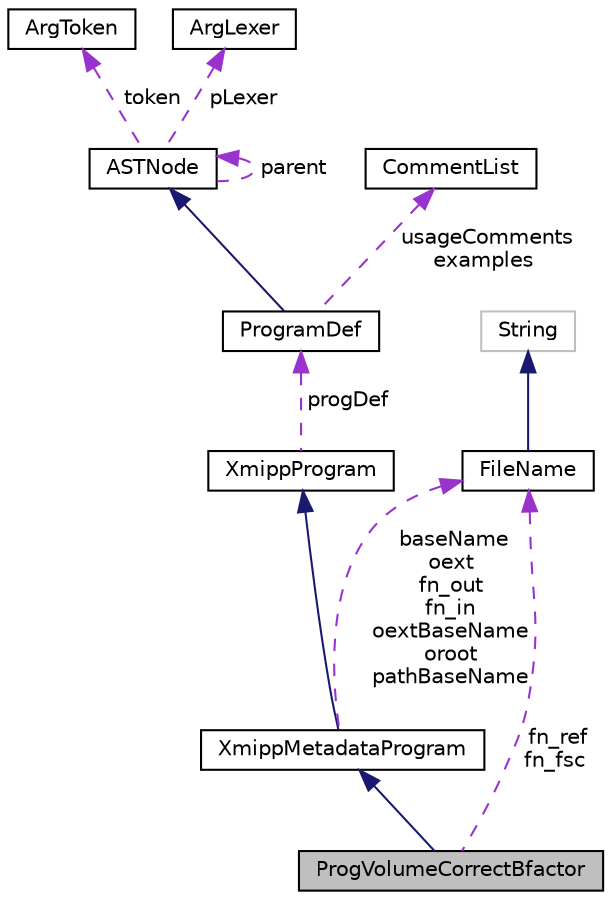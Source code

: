 digraph "ProgVolumeCorrectBfactor"
{
  edge [fontname="Helvetica",fontsize="10",labelfontname="Helvetica",labelfontsize="10"];
  node [fontname="Helvetica",fontsize="10",shape=record];
  Node3 [label="ProgVolumeCorrectBfactor",height=0.2,width=0.4,color="black", fillcolor="grey75", style="filled", fontcolor="black"];
  Node4 -> Node3 [dir="back",color="midnightblue",fontsize="10",style="solid",fontname="Helvetica"];
  Node4 [label="XmippMetadataProgram",height=0.2,width=0.4,color="black", fillcolor="white", style="filled",URL="$classXmippMetadataProgram.html"];
  Node5 -> Node4 [dir="back",color="midnightblue",fontsize="10",style="solid",fontname="Helvetica"];
  Node5 [label="XmippProgram",height=0.2,width=0.4,color="black", fillcolor="white", style="filled",URL="$classXmippProgram.html"];
  Node6 -> Node5 [dir="back",color="darkorchid3",fontsize="10",style="dashed",label=" progDef" ,fontname="Helvetica"];
  Node6 [label="ProgramDef",height=0.2,width=0.4,color="black", fillcolor="white", style="filled",URL="$classProgramDef.html"];
  Node7 -> Node6 [dir="back",color="midnightblue",fontsize="10",style="solid",fontname="Helvetica"];
  Node7 [label="ASTNode",height=0.2,width=0.4,color="black", fillcolor="white", style="filled",URL="$classASTNode.html"];
  Node8 -> Node7 [dir="back",color="darkorchid3",fontsize="10",style="dashed",label=" token" ,fontname="Helvetica"];
  Node8 [label="ArgToken",height=0.2,width=0.4,color="black", fillcolor="white", style="filled",URL="$classArgToken.html"];
  Node9 -> Node7 [dir="back",color="darkorchid3",fontsize="10",style="dashed",label=" pLexer" ,fontname="Helvetica"];
  Node9 [label="ArgLexer",height=0.2,width=0.4,color="black", fillcolor="white", style="filled",URL="$classArgLexer.html"];
  Node7 -> Node7 [dir="back",color="darkorchid3",fontsize="10",style="dashed",label=" parent" ,fontname="Helvetica"];
  Node10 -> Node6 [dir="back",color="darkorchid3",fontsize="10",style="dashed",label=" usageComments\nexamples" ,fontname="Helvetica"];
  Node10 [label="CommentList",height=0.2,width=0.4,color="black", fillcolor="white", style="filled",URL="$classCommentList.html"];
  Node11 -> Node4 [dir="back",color="darkorchid3",fontsize="10",style="dashed",label=" baseName\noext\nfn_out\nfn_in\noextBaseName\noroot\npathBaseName" ,fontname="Helvetica"];
  Node11 [label="FileName",height=0.2,width=0.4,color="black", fillcolor="white", style="filled",URL="$classFileName.html"];
  Node12 -> Node11 [dir="back",color="midnightblue",fontsize="10",style="solid",fontname="Helvetica"];
  Node12 [label="String",height=0.2,width=0.4,color="grey75", fillcolor="white", style="filled"];
  Node11 -> Node3 [dir="back",color="darkorchid3",fontsize="10",style="dashed",label=" fn_ref\nfn_fsc" ,fontname="Helvetica"];
}
